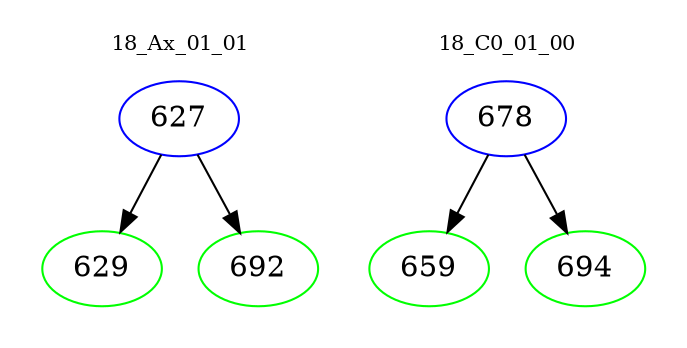 digraph{
subgraph cluster_0 {
color = white
label = "18_Ax_01_01";
fontsize=10;
T0_627 [label="627", color="blue"]
T0_627 -> T0_629 [color="black"]
T0_629 [label="629", color="green"]
T0_627 -> T0_692 [color="black"]
T0_692 [label="692", color="green"]
}
subgraph cluster_1 {
color = white
label = "18_C0_01_00";
fontsize=10;
T1_678 [label="678", color="blue"]
T1_678 -> T1_659 [color="black"]
T1_659 [label="659", color="green"]
T1_678 -> T1_694 [color="black"]
T1_694 [label="694", color="green"]
}
}
